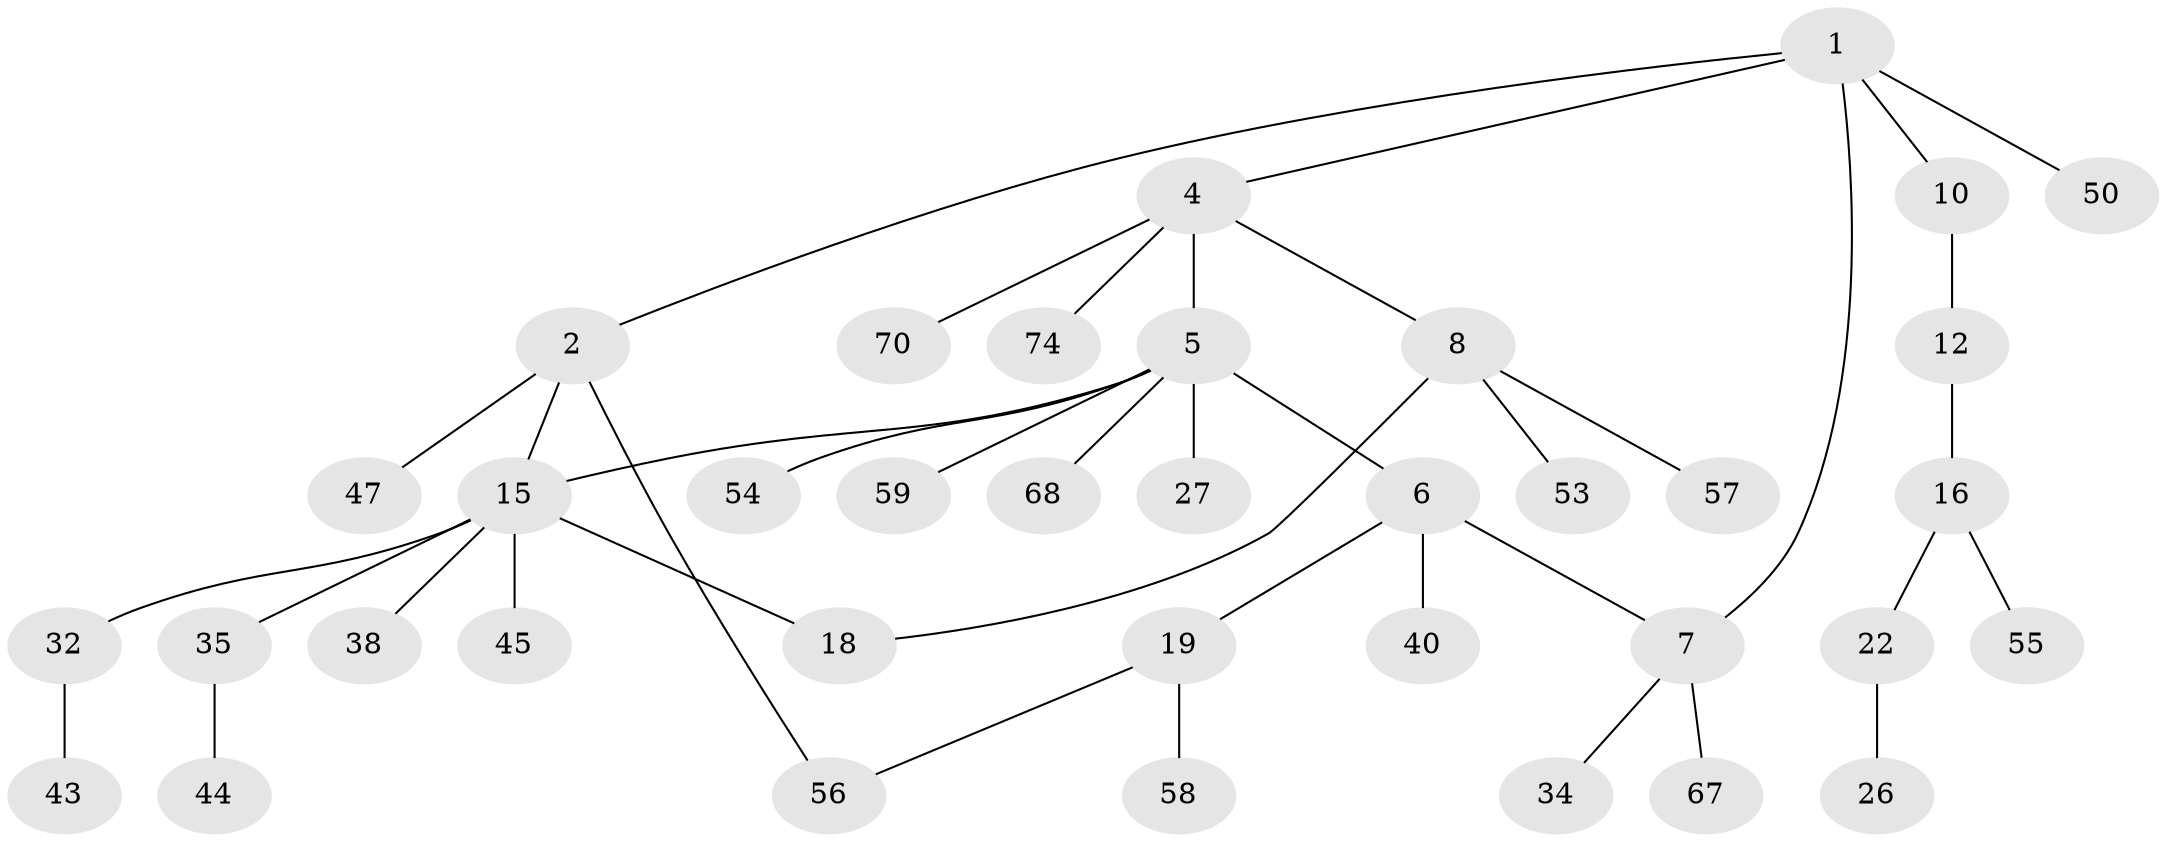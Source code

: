 // original degree distribution, {6: 0.04054054054054054, 4: 0.06756756756756757, 1: 0.4594594594594595, 5: 0.05405405405405406, 3: 0.10810810810810811, 2: 0.2702702702702703}
// Generated by graph-tools (version 1.1) at 2025/13/03/09/25 04:13:21]
// undirected, 37 vertices, 40 edges
graph export_dot {
graph [start="1"]
  node [color=gray90,style=filled];
  1 [super="+3"];
  2;
  4;
  5 [super="+13+31+23"];
  6 [super="+17"];
  7 [super="+11+21+29+52"];
  8 [super="+9"];
  10;
  12;
  15 [super="+33+25+24"];
  16 [super="+36+20"];
  18 [super="+73"];
  19;
  22;
  26;
  27;
  32;
  34;
  35;
  38 [super="+41"];
  40 [super="+72"];
  43;
  44 [super="+66"];
  45;
  47 [super="+48"];
  50;
  53;
  54;
  55;
  56;
  57;
  58;
  59;
  67;
  68 [super="+71"];
  70;
  74;
  1 -- 2;
  1 -- 4;
  1 -- 7;
  1 -- 10;
  1 -- 50;
  2 -- 47;
  2 -- 56;
  2 -- 15;
  4 -- 5;
  4 -- 8;
  4 -- 70;
  4 -- 74;
  5 -- 6 [weight=2];
  5 -- 27;
  5 -- 68;
  5 -- 54;
  5 -- 59;
  5 -- 15;
  6 -- 7;
  6 -- 40;
  6 -- 19;
  7 -- 67;
  7 -- 34;
  8 -- 53;
  8 -- 57;
  8 -- 18;
  10 -- 12;
  12 -- 16;
  15 -- 18;
  15 -- 32;
  15 -- 35;
  15 -- 38;
  15 -- 45;
  16 -- 22;
  16 -- 55;
  19 -- 58;
  19 -- 56;
  22 -- 26;
  32 -- 43;
  35 -- 44;
}

